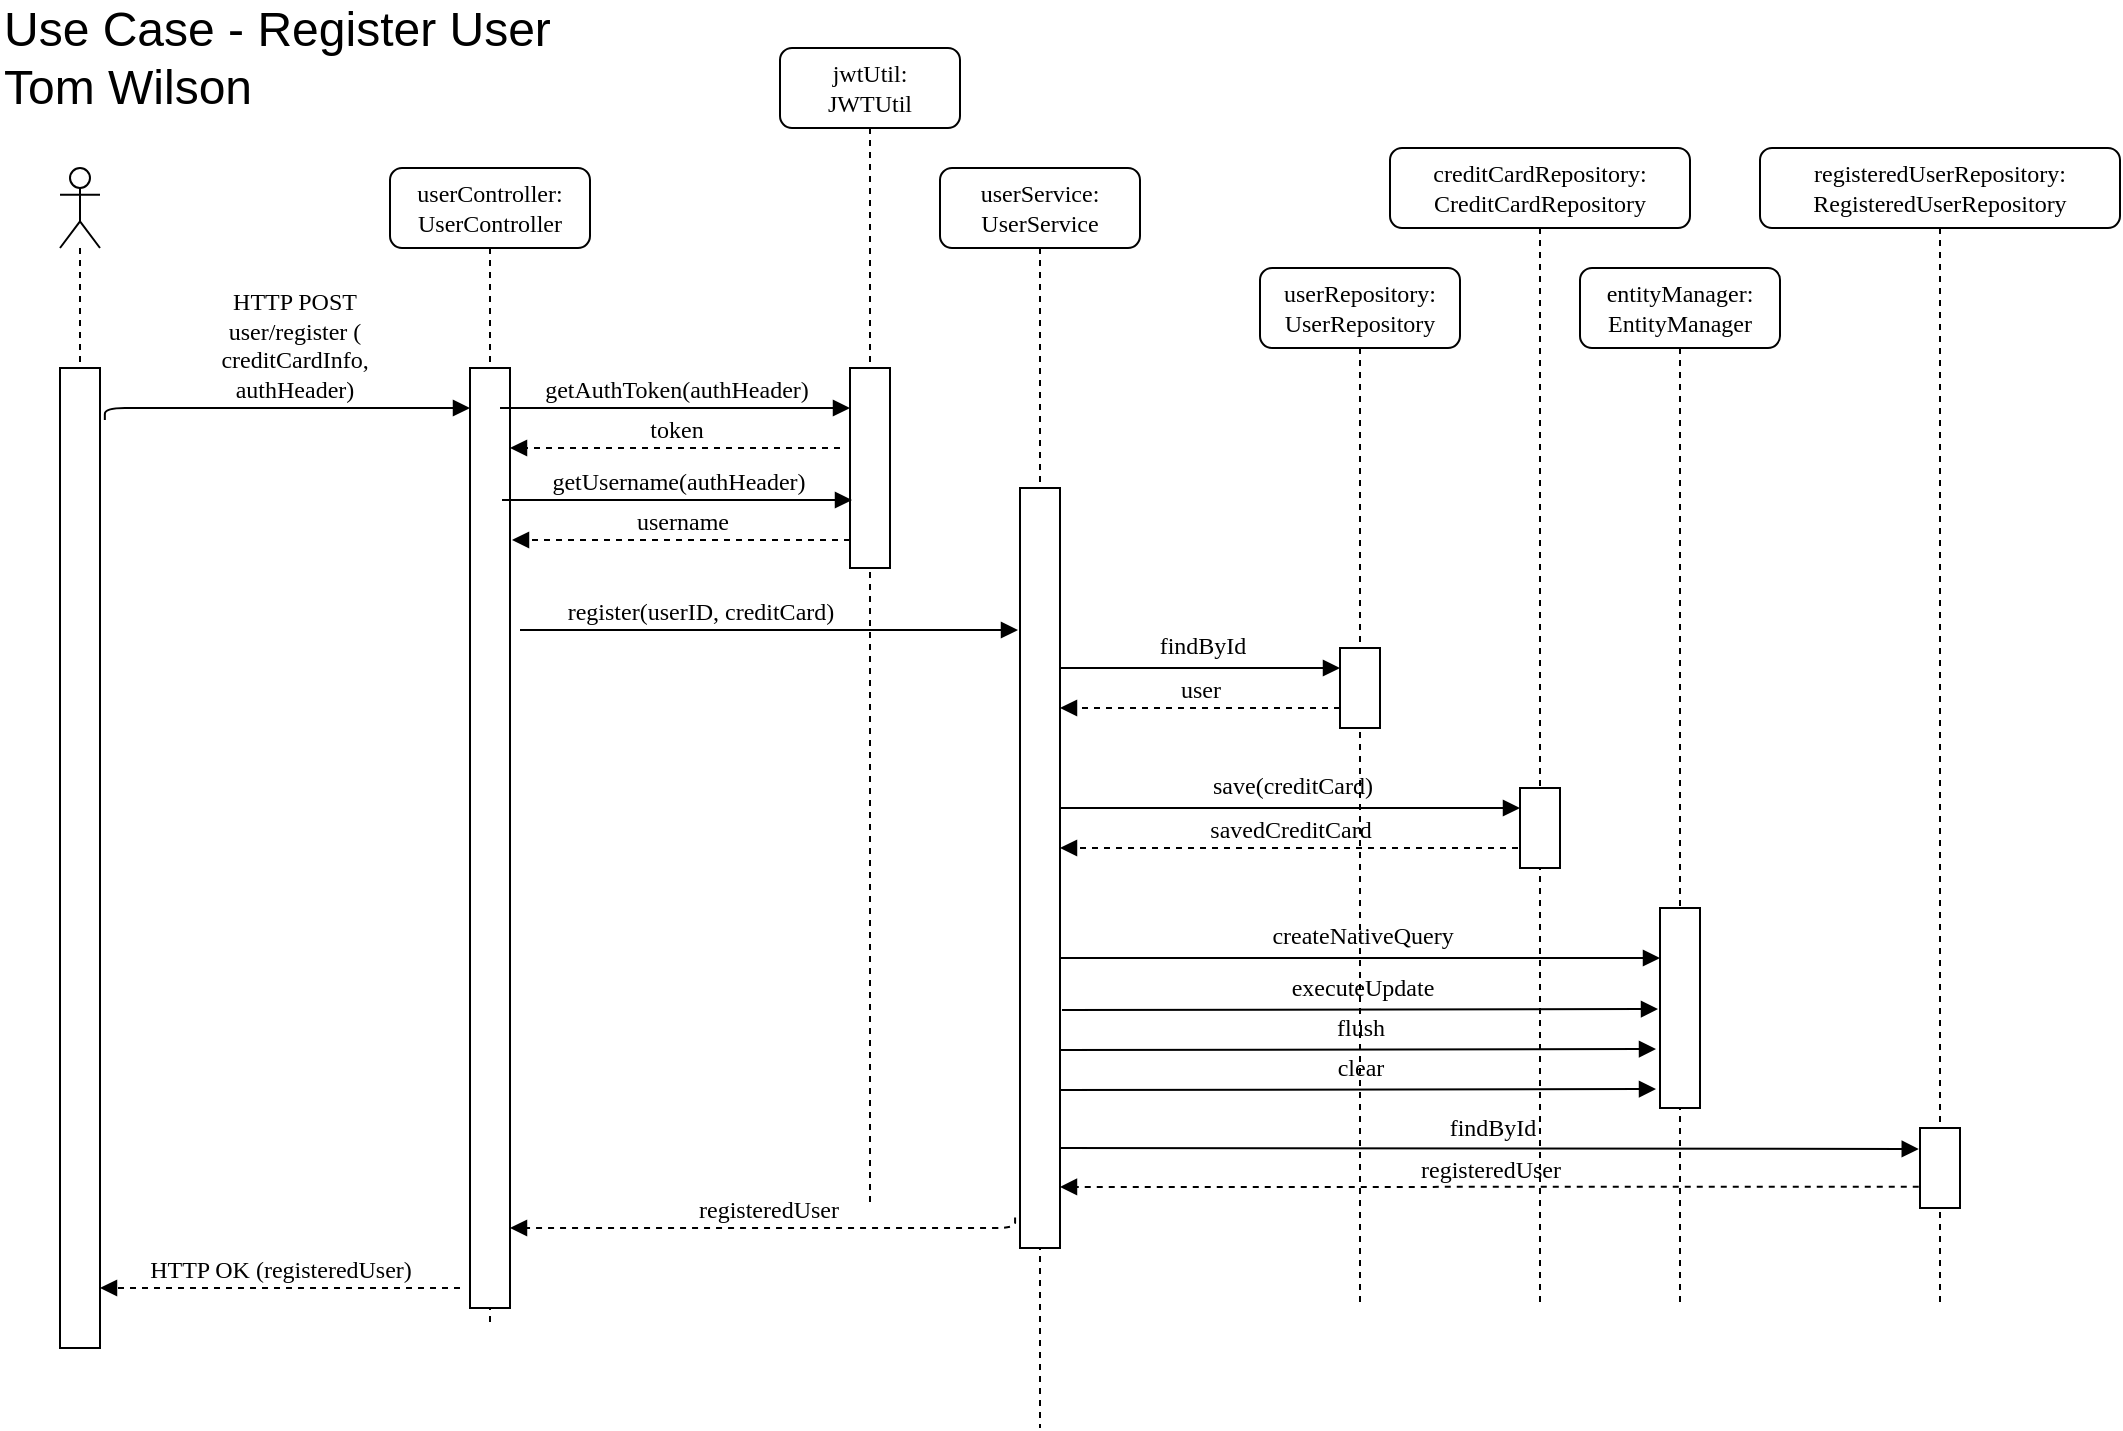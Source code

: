 <mxfile version="24.8.8">
  <diagram name="Page-1" id="13e1069c-82ec-6db2-03f1-153e76fe0fe0">
    <mxGraphModel dx="984" dy="1410" grid="1" gridSize="10" guides="1" tooltips="1" connect="1" arrows="1" fold="1" page="1" pageScale="1" pageWidth="1100" pageHeight="850" background="none" math="0" shadow="0">
      <root>
        <mxCell id="0" />
        <mxCell id="1" parent="0" />
        <mxCell id="7baba1c4bc27f4b0-8" value="userController:&lt;div&gt;UserController&lt;/div&gt;" style="shape=umlLifeline;perimeter=lifelinePerimeter;whiteSpace=wrap;html=1;container=1;collapsible=0;recursiveResize=0;outlineConnect=0;rounded=1;shadow=0;comic=0;labelBackgroundColor=none;strokeWidth=1;fontFamily=Verdana;fontSize=12;align=center;" parent="1" vertex="1">
          <mxGeometry x="205" y="80" width="100" height="580" as="geometry" />
        </mxCell>
        <mxCell id="7baba1c4bc27f4b0-9" value="" style="html=1;points=[];perimeter=orthogonalPerimeter;rounded=0;shadow=0;comic=0;labelBackgroundColor=none;strokeWidth=1;fontFamily=Verdana;fontSize=12;align=center;" parent="7baba1c4bc27f4b0-8" vertex="1">
          <mxGeometry x="40" y="100" width="20" height="470" as="geometry" />
        </mxCell>
        <mxCell id="or7VH1FDS2Liu_N3dtBP-1" value="HTTP POST&lt;div&gt;user/register (&lt;/div&gt;&lt;div&gt;creditCardInfo,&lt;/div&gt;&lt;div&gt;authHeader)&lt;/div&gt;" style="html=1;verticalAlign=bottom;endArrow=block;labelBackgroundColor=none;fontFamily=Verdana;fontSize=12;edgeStyle=elbowEdgeStyle;elbow=vertical;exitX=1.121;exitY=0.053;exitDx=0;exitDy=0;exitPerimeter=0;" parent="1" source="QvisIA7G4HqKEyWp4MsY-4" edge="1">
          <mxGeometry x="0.068" relative="1" as="geometry">
            <mxPoint x="90" y="200" as="sourcePoint" />
            <mxPoint x="245" y="200" as="targetPoint" />
            <mxPoint as="offset" />
            <Array as="points">
              <mxPoint x="150" y="200" />
            </Array>
          </mxGeometry>
        </mxCell>
        <mxCell id="or7VH1FDS2Liu_N3dtBP-4" value="&lt;font style=&quot;font-size: 24px;&quot;&gt;Use Case - Register User&lt;/font&gt;&lt;div&gt;&lt;span style=&quot;font-size: 24px;&quot;&gt;Tom Wilson&lt;/span&gt;&lt;/div&gt;" style="text;html=1;align=left;verticalAlign=middle;whiteSpace=wrap;rounded=0;" parent="1" vertex="1">
          <mxGeometry x="10" y="10" width="330" height="30" as="geometry" />
        </mxCell>
        <mxCell id="or7VH1FDS2Liu_N3dtBP-21" value="HTTP OK (registeredUser)" style="html=1;verticalAlign=bottom;endArrow=block;labelBackgroundColor=none;fontFamily=Verdana;fontSize=12;edgeStyle=elbowEdgeStyle;elbow=horizontal;exitX=0.042;exitY=0.81;exitDx=0;exitDy=0;exitPerimeter=0;dashed=1;" parent="1" edge="1">
          <mxGeometry relative="1" as="geometry">
            <mxPoint x="240" y="640" as="sourcePoint" />
            <mxPoint x="60" y="640" as="targetPoint" />
            <mxPoint as="offset" />
          </mxGeometry>
        </mxCell>
        <mxCell id="QvisIA7G4HqKEyWp4MsY-9" value="" style="shape=umlLifeline;perimeter=lifelinePerimeter;whiteSpace=wrap;html=1;container=1;dropTarget=0;collapsible=0;recursiveResize=0;outlineConnect=0;portConstraint=eastwest;newEdgeStyle={&quot;curved&quot;:0,&quot;rounded&quot;:0};participant=umlActor;" parent="1" vertex="1">
          <mxGeometry x="40" y="80" width="20" height="580" as="geometry" />
        </mxCell>
        <mxCell id="QvisIA7G4HqKEyWp4MsY-4" value="" style="html=1;points=[];perimeter=orthogonalPerimeter;rounded=0;shadow=0;comic=0;labelBackgroundColor=none;strokeWidth=1;fontFamily=Verdana;fontSize=12;align=center;" parent="1" vertex="1">
          <mxGeometry x="40" y="180" width="20" height="490" as="geometry" />
        </mxCell>
        <mxCell id="Ttm7teX-CGRO_Jp1u3ho-2" value="jwtUtil:&lt;div&gt;JWTUtil&lt;/div&gt;" style="shape=umlLifeline;perimeter=lifelinePerimeter;whiteSpace=wrap;html=1;container=1;collapsible=0;recursiveResize=0;outlineConnect=0;rounded=1;shadow=0;comic=0;labelBackgroundColor=none;strokeWidth=1;fontFamily=Verdana;fontSize=12;align=center;" parent="1" vertex="1">
          <mxGeometry x="400" y="20" width="90" height="580" as="geometry" />
        </mxCell>
        <mxCell id="Ttm7teX-CGRO_Jp1u3ho-3" value="" style="html=1;points=[];perimeter=orthogonalPerimeter;rounded=0;shadow=0;comic=0;labelBackgroundColor=none;strokeWidth=1;fontFamily=Verdana;fontSize=12;align=center;" parent="Ttm7teX-CGRO_Jp1u3ho-2" vertex="1">
          <mxGeometry x="35" y="160" width="20" height="100" as="geometry" />
        </mxCell>
        <mxCell id="BQZ55DfxKaPA7genuqM5-32" value="registeredUser" style="html=1;verticalAlign=bottom;endArrow=block;labelBackgroundColor=none;fontFamily=Verdana;fontSize=12;edgeStyle=elbowEdgeStyle;elbow=vertical;dashed=1;exitX=-0.123;exitY=0.96;exitDx=0;exitDy=0;exitPerimeter=0;" parent="Ttm7teX-CGRO_Jp1u3ho-2" source="Ttm7teX-CGRO_Jp1u3ho-7" edge="1">
          <mxGeometry relative="1" as="geometry">
            <mxPoint x="294" y="530" as="sourcePoint" />
            <mxPoint x="-135" y="590" as="targetPoint" />
            <mxPoint as="offset" />
            <Array as="points">
              <mxPoint x="70" y="590" />
            </Array>
          </mxGeometry>
        </mxCell>
        <mxCell id="Ttm7teX-CGRO_Jp1u3ho-6" value="userService:&lt;div&gt;UserService&lt;/div&gt;" style="shape=umlLifeline;perimeter=lifelinePerimeter;whiteSpace=wrap;html=1;container=1;collapsible=0;recursiveResize=0;outlineConnect=0;rounded=1;shadow=0;comic=0;labelBackgroundColor=none;strokeWidth=1;fontFamily=Verdana;fontSize=12;align=center;" parent="1" vertex="1">
          <mxGeometry x="480" y="80" width="100" height="630" as="geometry" />
        </mxCell>
        <mxCell id="Ttm7teX-CGRO_Jp1u3ho-7" value="" style="html=1;points=[];perimeter=orthogonalPerimeter;rounded=0;shadow=0;comic=0;labelBackgroundColor=none;strokeWidth=1;fontFamily=Verdana;fontSize=12;align=center;" parent="Ttm7teX-CGRO_Jp1u3ho-6" vertex="1">
          <mxGeometry x="40" y="160" width="20" height="380" as="geometry" />
        </mxCell>
        <mxCell id="Ttm7teX-CGRO_Jp1u3ho-11" value="userRepository:&lt;div&gt;UserRepository&lt;/div&gt;" style="shape=umlLifeline;perimeter=lifelinePerimeter;whiteSpace=wrap;html=1;container=1;collapsible=0;recursiveResize=0;outlineConnect=0;rounded=1;shadow=0;comic=0;labelBackgroundColor=none;strokeWidth=1;fontFamily=Verdana;fontSize=12;align=center;" parent="1" vertex="1">
          <mxGeometry x="640" y="130" width="100" height="520" as="geometry" />
        </mxCell>
        <mxCell id="BQZ55DfxKaPA7genuqM5-6" value="" style="html=1;points=[];perimeter=orthogonalPerimeter;rounded=0;shadow=0;comic=0;labelBackgroundColor=none;strokeWidth=1;fontFamily=Verdana;fontSize=12;align=center;" parent="Ttm7teX-CGRO_Jp1u3ho-11" vertex="1">
          <mxGeometry x="40" y="190" width="20" height="40" as="geometry" />
        </mxCell>
        <mxCell id="BQZ55DfxKaPA7genuqM5-9" value="findById" style="html=1;verticalAlign=bottom;endArrow=block;labelBackgroundColor=none;fontFamily=Verdana;fontSize=12;edgeStyle=elbowEdgeStyle;elbow=vertical;" parent="Ttm7teX-CGRO_Jp1u3ho-11" edge="1">
          <mxGeometry x="0.007" y="2" relative="1" as="geometry">
            <mxPoint x="-100" y="200" as="sourcePoint" />
            <mxPoint x="40" y="200" as="targetPoint" />
            <mxPoint as="offset" />
            <Array as="points" />
          </mxGeometry>
        </mxCell>
        <mxCell id="BQZ55DfxKaPA7genuqM5-11" value="user" style="html=1;verticalAlign=bottom;endArrow=block;labelBackgroundColor=none;fontFamily=Verdana;fontSize=12;edgeStyle=elbowEdgeStyle;elbow=horizontal;dashed=1;" parent="Ttm7teX-CGRO_Jp1u3ho-11" edge="1">
          <mxGeometry relative="1" as="geometry">
            <mxPoint x="40" y="220" as="sourcePoint" />
            <mxPoint x="-100" y="220" as="targetPoint" />
            <mxPoint as="offset" />
          </mxGeometry>
        </mxCell>
        <mxCell id="BQZ55DfxKaPA7genuqM5-21" value="executeUpdate" style="html=1;verticalAlign=bottom;endArrow=block;labelBackgroundColor=none;fontFamily=Verdana;fontSize=12;edgeStyle=elbowEdgeStyle;elbow=vertical;entryX=-0.082;entryY=0.151;entryDx=0;entryDy=0;entryPerimeter=0;" parent="Ttm7teX-CGRO_Jp1u3ho-11" edge="1">
          <mxGeometry x="0.008" y="2" relative="1" as="geometry">
            <mxPoint x="-99" y="371" as="sourcePoint" />
            <mxPoint x="199" y="370" as="targetPoint" />
            <mxPoint as="offset" />
            <Array as="points" />
          </mxGeometry>
        </mxCell>
        <mxCell id="7baba1c4bc27f4b0-11" value="getAuthToken(authHeader)" style="html=1;verticalAlign=bottom;endArrow=block;labelBackgroundColor=none;fontFamily=Verdana;fontSize=12;edgeStyle=elbowEdgeStyle;elbow=vertical;" parent="1" edge="1">
          <mxGeometry relative="1" as="geometry">
            <mxPoint x="260" y="200" as="sourcePoint" />
            <mxPoint x="435" y="200" as="targetPoint" />
            <mxPoint as="offset" />
            <Array as="points" />
          </mxGeometry>
        </mxCell>
        <mxCell id="BQZ55DfxKaPA7genuqM5-1" value="token" style="html=1;verticalAlign=bottom;endArrow=block;labelBackgroundColor=none;fontFamily=Verdana;fontSize=12;edgeStyle=elbowEdgeStyle;elbow=horizontal;exitX=0;exitY=0.4;exitDx=0;exitDy=0;exitPerimeter=0;dashed=1;" parent="1" edge="1">
          <mxGeometry relative="1" as="geometry">
            <mxPoint x="430" y="220" as="sourcePoint" />
            <mxPoint x="265" y="220" as="targetPoint" />
            <mxPoint as="offset" />
          </mxGeometry>
        </mxCell>
        <mxCell id="BQZ55DfxKaPA7genuqM5-2" value="getUsername(authHeader)" style="html=1;verticalAlign=bottom;endArrow=block;labelBackgroundColor=none;fontFamily=Verdana;fontSize=12;edgeStyle=elbowEdgeStyle;elbow=vertical;" parent="1" edge="1">
          <mxGeometry relative="1" as="geometry">
            <mxPoint x="261" y="246" as="sourcePoint" />
            <mxPoint x="436" y="246" as="targetPoint" />
            <mxPoint as="offset" />
            <Array as="points" />
          </mxGeometry>
        </mxCell>
        <mxCell id="BQZ55DfxKaPA7genuqM5-3" value="username" style="html=1;verticalAlign=bottom;endArrow=block;labelBackgroundColor=none;fontFamily=Verdana;fontSize=12;edgeStyle=elbowEdgeStyle;elbow=horizontal;exitX=-0.05;exitY=0.4;exitDx=0;exitDy=0;exitPerimeter=0;dashed=1;" parent="1" edge="1">
          <mxGeometry relative="1" as="geometry">
            <mxPoint x="435" y="266" as="sourcePoint" />
            <mxPoint x="266" y="266" as="targetPoint" />
            <mxPoint as="offset" />
          </mxGeometry>
        </mxCell>
        <mxCell id="BQZ55DfxKaPA7genuqM5-5" value="register(userID, creditCard)" style="html=1;verticalAlign=bottom;endArrow=block;labelBackgroundColor=none;fontFamily=Verdana;fontSize=12;edgeStyle=elbowEdgeStyle;elbow=vertical;" parent="1" edge="1">
          <mxGeometry x="-0.278" relative="1" as="geometry">
            <mxPoint x="270" y="311" as="sourcePoint" />
            <mxPoint x="519" y="311" as="targetPoint" />
            <mxPoint as="offset" />
            <Array as="points">
              <mxPoint x="480" y="311" />
              <mxPoint x="580" y="300" />
            </Array>
          </mxGeometry>
        </mxCell>
        <mxCell id="BQZ55DfxKaPA7genuqM5-7" value="creditCardRepository:&lt;div&gt;CreditCardRepository&lt;/div&gt;" style="shape=umlLifeline;perimeter=lifelinePerimeter;whiteSpace=wrap;html=1;container=1;collapsible=0;recursiveResize=0;outlineConnect=0;rounded=1;shadow=0;comic=0;labelBackgroundColor=none;strokeWidth=1;fontFamily=Verdana;fontSize=12;align=center;" parent="1" vertex="1">
          <mxGeometry x="705" y="70" width="150" height="580" as="geometry" />
        </mxCell>
        <mxCell id="BQZ55DfxKaPA7genuqM5-8" value="" style="html=1;points=[];perimeter=orthogonalPerimeter;rounded=0;shadow=0;comic=0;labelBackgroundColor=none;strokeWidth=1;fontFamily=Verdana;fontSize=12;align=center;" parent="BQZ55DfxKaPA7genuqM5-7" vertex="1">
          <mxGeometry x="65" y="320" width="20" height="40" as="geometry" />
        </mxCell>
        <mxCell id="BQZ55DfxKaPA7genuqM5-10" value="save(creditCard)" style="html=1;verticalAlign=bottom;endArrow=block;labelBackgroundColor=none;fontFamily=Verdana;fontSize=12;edgeStyle=elbowEdgeStyle;elbow=vertical;" parent="BQZ55DfxKaPA7genuqM5-7" edge="1">
          <mxGeometry x="0.007" y="2" relative="1" as="geometry">
            <mxPoint x="-165" y="330" as="sourcePoint" />
            <mxPoint x="65" y="330" as="targetPoint" />
            <mxPoint as="offset" />
            <Array as="points">
              <mxPoint x="-35" y="330" />
            </Array>
          </mxGeometry>
        </mxCell>
        <mxCell id="BQZ55DfxKaPA7genuqM5-20" value="createNativeQuery" style="html=1;verticalAlign=bottom;endArrow=block;labelBackgroundColor=none;fontFamily=Verdana;fontSize=12;edgeStyle=elbowEdgeStyle;elbow=vertical;" parent="BQZ55DfxKaPA7genuqM5-7" target="BQZ55DfxKaPA7genuqM5-17" edge="1">
          <mxGeometry x="0.008" y="2" relative="1" as="geometry">
            <mxPoint x="-165" y="405" as="sourcePoint" />
            <mxPoint x="95" y="410" as="targetPoint" />
            <mxPoint as="offset" />
            <Array as="points">
              <mxPoint x="-35" y="405" />
            </Array>
          </mxGeometry>
        </mxCell>
        <mxCell id="BQZ55DfxKaPA7genuqM5-22" value="flush" style="html=1;verticalAlign=bottom;endArrow=block;labelBackgroundColor=none;fontFamily=Verdana;fontSize=12;edgeStyle=elbowEdgeStyle;elbow=vertical;entryX=-0.082;entryY=0.151;entryDx=0;entryDy=0;entryPerimeter=0;" parent="BQZ55DfxKaPA7genuqM5-7" edge="1">
          <mxGeometry x="0.008" y="2" relative="1" as="geometry">
            <mxPoint x="-165" y="451" as="sourcePoint" />
            <mxPoint x="133" y="450" as="targetPoint" />
            <mxPoint as="offset" />
            <Array as="points" />
          </mxGeometry>
        </mxCell>
        <mxCell id="BQZ55DfxKaPA7genuqM5-23" value="clear" style="html=1;verticalAlign=bottom;endArrow=block;labelBackgroundColor=none;fontFamily=Verdana;fontSize=12;edgeStyle=elbowEdgeStyle;elbow=vertical;entryX=-0.082;entryY=0.151;entryDx=0;entryDy=0;entryPerimeter=0;" parent="BQZ55DfxKaPA7genuqM5-7" edge="1">
          <mxGeometry x="0.008" y="2" relative="1" as="geometry">
            <mxPoint x="-165" y="471" as="sourcePoint" />
            <mxPoint x="133" y="470" as="targetPoint" />
            <mxPoint as="offset" />
            <Array as="points" />
          </mxGeometry>
        </mxCell>
        <mxCell id="BQZ55DfxKaPA7genuqM5-12" value="savedCreditCard" style="html=1;verticalAlign=bottom;endArrow=block;labelBackgroundColor=none;fontFamily=Verdana;fontSize=12;edgeStyle=elbowEdgeStyle;elbow=horizontal;dashed=1;" parent="1" edge="1">
          <mxGeometry relative="1" as="geometry">
            <mxPoint x="769" y="420" as="sourcePoint" />
            <mxPoint x="540" y="420" as="targetPoint" />
            <mxPoint as="offset" />
          </mxGeometry>
        </mxCell>
        <mxCell id="BQZ55DfxKaPA7genuqM5-16" value="entityManager:&lt;div&gt;EntityManager&lt;/div&gt;" style="shape=umlLifeline;perimeter=lifelinePerimeter;whiteSpace=wrap;html=1;container=1;collapsible=0;recursiveResize=0;outlineConnect=0;rounded=1;shadow=0;comic=0;labelBackgroundColor=none;strokeWidth=1;fontFamily=Verdana;fontSize=12;align=center;" parent="1" vertex="1">
          <mxGeometry x="800" y="130" width="100" height="520" as="geometry" />
        </mxCell>
        <mxCell id="BQZ55DfxKaPA7genuqM5-17" value="" style="html=1;points=[];perimeter=orthogonalPerimeter;rounded=0;shadow=0;comic=0;labelBackgroundColor=none;strokeWidth=1;fontFamily=Verdana;fontSize=12;align=center;" parent="BQZ55DfxKaPA7genuqM5-16" vertex="1">
          <mxGeometry x="40" y="320" width="20" height="100" as="geometry" />
        </mxCell>
        <mxCell id="BQZ55DfxKaPA7genuqM5-24" value="registeredUserRepository:&lt;div&gt;RegisteredUserRepository&lt;/div&gt;" style="shape=umlLifeline;perimeter=lifelinePerimeter;whiteSpace=wrap;html=1;container=1;collapsible=0;recursiveResize=0;outlineConnect=0;rounded=1;shadow=0;comic=0;labelBackgroundColor=none;strokeWidth=1;fontFamily=Verdana;fontSize=12;align=center;" parent="1" vertex="1">
          <mxGeometry x="890" y="70" width="180" height="580" as="geometry" />
        </mxCell>
        <mxCell id="BQZ55DfxKaPA7genuqM5-25" value="" style="html=1;points=[];perimeter=orthogonalPerimeter;rounded=0;shadow=0;comic=0;labelBackgroundColor=none;strokeWidth=1;fontFamily=Verdana;fontSize=12;align=center;" parent="BQZ55DfxKaPA7genuqM5-24" vertex="1">
          <mxGeometry x="80" y="490" width="20" height="40" as="geometry" />
        </mxCell>
        <mxCell id="BQZ55DfxKaPA7genuqM5-30" value="findById" style="html=1;verticalAlign=bottom;endArrow=block;labelBackgroundColor=none;fontFamily=Verdana;fontSize=12;edgeStyle=elbowEdgeStyle;elbow=vertical;entryX=-0.031;entryY=0.266;entryDx=0;entryDy=0;entryPerimeter=0;" parent="1" target="BQZ55DfxKaPA7genuqM5-25" edge="1">
          <mxGeometry x="0.007" y="2" relative="1" as="geometry">
            <mxPoint x="540" y="570" as="sourcePoint" />
            <mxPoint x="680" y="570" as="targetPoint" />
            <mxPoint as="offset" />
            <Array as="points" />
          </mxGeometry>
        </mxCell>
        <mxCell id="BQZ55DfxKaPA7genuqM5-31" value="registeredUser" style="html=1;verticalAlign=bottom;endArrow=block;labelBackgroundColor=none;fontFamily=Verdana;fontSize=12;edgeStyle=elbowEdgeStyle;elbow=vertical;dashed=1;exitX=-0.031;exitY=0.734;exitDx=0;exitDy=0;exitPerimeter=0;" parent="1" source="BQZ55DfxKaPA7genuqM5-25" edge="1">
          <mxGeometry relative="1" as="geometry">
            <mxPoint x="680" y="590" as="sourcePoint" />
            <mxPoint x="540" y="590" as="targetPoint" />
            <mxPoint as="offset" />
          </mxGeometry>
        </mxCell>
      </root>
    </mxGraphModel>
  </diagram>
</mxfile>
